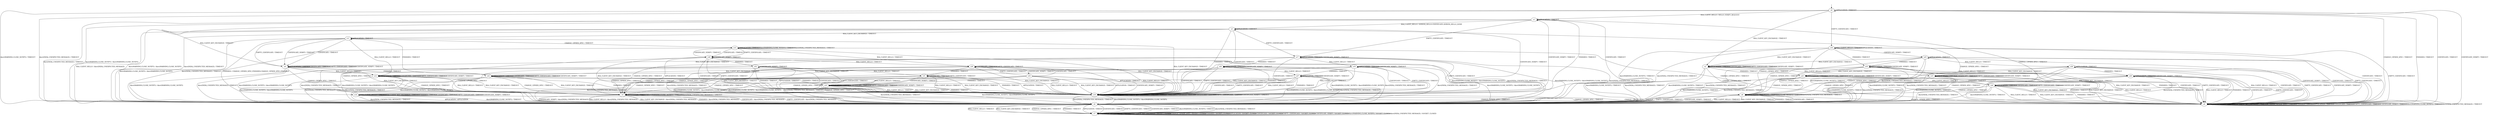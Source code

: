 digraph h10 {
s0 [label="s0"];
s1 [label="s1"];
s2 [label="s2"];
s6 [label="s6"];
s9 [label="s9"];
s16 [label="s16"];
s3 [label="s3"];
s4 [label="s4"];
s7 [label="s7"];
s8 [label="s8"];
s10 [label="s10"];
s15 [label="s15"];
s17 [label="s17"];
s18 [label="s18"];
s21 [label="s21"];
s25 [label="s25"];
s5 [label="s5"];
s11 [label="s11"];
s12 [label="s12"];
s19 [label="s19"];
s20 [label="s20"];
s22 [label="s22"];
s24 [label="s24"];
s26 [label="s26"];
s28 [label="s28"];
s13 [label="s13"];
s23 [label="s23"];
s27 [label="s27"];
s14 [label="s14"];
s29 [label="s29"];
s30 [label="s30"];
s31 [label="s31"];
s32 [label="s32"];
s33 [label="s33"];
s0 -> s1 [label="RSA_CLIENT_HELLO / HELLO_VERIFY_REQUEST"];
s0 -> s2 [label="RSA_CLIENT_KEY_EXCHANGE / TIMEOUT"];
s0 -> s9 [label="CHANGE_CIPHER_SPEC / TIMEOUT"];
s0 -> s9 [label="FINISHED / TIMEOUT"];
s0 -> s0 [label="APPLICATION / TIMEOUT"];
s0 -> s9 [label="CERTIFICATE / TIMEOUT"];
s0 -> s16 [label="EMPTY_CERTIFICATE / TIMEOUT"];
s0 -> s9 [label="CERTIFICATE_VERIFY / TIMEOUT"];
s0 -> s6 [label="Alert(WARNING,CLOSE_NOTIFY) / TIMEOUT"];
s0 -> s6 [label="Alert(FATAL,UNEXPECTED_MESSAGE) / TIMEOUT"];
s1 -> s3 [label="RSA_CLIENT_HELLO / SERVER_HELLO,CERTIFICATE,SERVER_HELLO_DONE"];
s1 -> s4 [label="RSA_CLIENT_KEY_EXCHANGE / TIMEOUT"];
s1 -> s9 [label="CHANGE_CIPHER_SPEC / TIMEOUT"];
s1 -> s10 [label="FINISHED / TIMEOUT"];
s1 -> s1 [label="APPLICATION / TIMEOUT"];
s1 -> s10 [label="CERTIFICATE / TIMEOUT"];
s1 -> s17 [label="EMPTY_CERTIFICATE / TIMEOUT"];
s1 -> s10 [label="CERTIFICATE_VERIFY / TIMEOUT"];
s1 -> s6 [label="Alert(WARNING,CLOSE_NOTIFY) / Alert(WARNING,CLOSE_NOTIFY)"];
s1 -> s6 [label="Alert(FATAL,UNEXPECTED_MESSAGE) / TIMEOUT"];
s2 -> s15 [label="RSA_CLIENT_HELLO / TIMEOUT"];
s2 -> s9 [label="RSA_CLIENT_KEY_EXCHANGE / TIMEOUT"];
s2 -> s8 [label="CHANGE_CIPHER_SPEC / TIMEOUT"];
s2 -> s21 [label="FINISHED / TIMEOUT"];
s2 -> s2 [label="APPLICATION / TIMEOUT"];
s2 -> s2 [label="CERTIFICATE / TIMEOUT"];
s2 -> s2 [label="EMPTY_CERTIFICATE / TIMEOUT"];
s2 -> s2 [label="CERTIFICATE_VERIFY / TIMEOUT"];
s2 -> s6 [label="Alert(WARNING,CLOSE_NOTIFY) / TIMEOUT"];
s2 -> s6 [label="Alert(FATAL,UNEXPECTED_MESSAGE) / TIMEOUT"];
s6 -> s7 [label="RSA_CLIENT_HELLO / TIMEOUT"];
s6 -> s7 [label="RSA_CLIENT_KEY_EXCHANGE / TIMEOUT"];
s6 -> s7 [label="CHANGE_CIPHER_SPEC / TIMEOUT"];
s6 -> s7 [label="FINISHED / TIMEOUT"];
s6 -> s7 [label="APPLICATION / TIMEOUT"];
s6 -> s7 [label="CERTIFICATE / TIMEOUT"];
s6 -> s7 [label="EMPTY_CERTIFICATE / TIMEOUT"];
s6 -> s7 [label="CERTIFICATE_VERIFY / TIMEOUT"];
s6 -> s7 [label="Alert(WARNING,CLOSE_NOTIFY) / TIMEOUT"];
s6 -> s7 [label="Alert(FATAL,UNEXPECTED_MESSAGE) / TIMEOUT"];
s9 -> s9 [label="RSA_CLIENT_HELLO / TIMEOUT"];
s9 -> s9 [label="RSA_CLIENT_KEY_EXCHANGE / TIMEOUT"];
s9 -> s9 [label="CHANGE_CIPHER_SPEC / TIMEOUT"];
s9 -> s9 [label="FINISHED / TIMEOUT"];
s9 -> s9 [label="APPLICATION / TIMEOUT"];
s9 -> s9 [label="CERTIFICATE / TIMEOUT"];
s9 -> s9 [label="EMPTY_CERTIFICATE / TIMEOUT"];
s9 -> s9 [label="CERTIFICATE_VERIFY / TIMEOUT"];
s9 -> s9 [label="Alert(WARNING,CLOSE_NOTIFY) / TIMEOUT"];
s9 -> s9 [label="Alert(FATAL,UNEXPECTED_MESSAGE) / TIMEOUT"];
s16 -> s16 [label="RSA_CLIENT_HELLO / TIMEOUT"];
s16 -> s2 [label="RSA_CLIENT_KEY_EXCHANGE / TIMEOUT"];
s16 -> s8 [label="CHANGE_CIPHER_SPEC / TIMEOUT"];
s16 -> s18 [label="FINISHED / TIMEOUT"];
s16 -> s16 [label="APPLICATION / TIMEOUT"];
s16 -> s9 [label="CERTIFICATE / TIMEOUT"];
s16 -> s9 [label="EMPTY_CERTIFICATE / TIMEOUT"];
s16 -> s25 [label="CERTIFICATE_VERIFY / TIMEOUT"];
s16 -> s6 [label="Alert(WARNING,CLOSE_NOTIFY) / TIMEOUT"];
s16 -> s6 [label="Alert(FATAL,UNEXPECTED_MESSAGE) / TIMEOUT"];
s3 -> s6 [label="RSA_CLIENT_HELLO / Alert(FATAL,UNEXPECTED_MESSAGE)"];
s3 -> s11 [label="RSA_CLIENT_KEY_EXCHANGE / TIMEOUT"];
s3 -> s9 [label="CHANGE_CIPHER_SPEC / TIMEOUT"];
s3 -> s10 [label="FINISHED / TIMEOUT"];
s3 -> s3 [label="APPLICATION / TIMEOUT"];
s3 -> s10 [label="CERTIFICATE / TIMEOUT"];
s3 -> s17 [label="EMPTY_CERTIFICATE / TIMEOUT"];
s3 -> s10 [label="CERTIFICATE_VERIFY / TIMEOUT"];
s3 -> s6 [label="Alert(WARNING,CLOSE_NOTIFY) / Alert(WARNING,CLOSE_NOTIFY)"];
s3 -> s6 [label="Alert(FATAL,UNEXPECTED_MESSAGE) / TIMEOUT"];
s4 -> s12 [label="RSA_CLIENT_HELLO / TIMEOUT"];
s4 -> s10 [label="RSA_CLIENT_KEY_EXCHANGE / TIMEOUT"];
s4 -> s5 [label="CHANGE_CIPHER_SPEC / TIMEOUT"];
s4 -> s22 [label="FINISHED / TIMEOUT"];
s4 -> s4 [label="APPLICATION / TIMEOUT"];
s4 -> s4 [label="CERTIFICATE / TIMEOUT"];
s4 -> s4 [label="EMPTY_CERTIFICATE / TIMEOUT"];
s4 -> s4 [label="CERTIFICATE_VERIFY / TIMEOUT"];
s4 -> s6 [label="Alert(WARNING,CLOSE_NOTIFY) / Alert(WARNING,CLOSE_NOTIFY)"];
s4 -> s6 [label="Alert(FATAL,UNEXPECTED_MESSAGE) / TIMEOUT"];
s7 -> s7 [label="RSA_CLIENT_HELLO / SOCKET_CLOSED"];
s7 -> s7 [label="RSA_CLIENT_KEY_EXCHANGE / SOCKET_CLOSED"];
s7 -> s7 [label="CHANGE_CIPHER_SPEC / SOCKET_CLOSED"];
s7 -> s7 [label="FINISHED / SOCKET_CLOSED"];
s7 -> s7 [label="APPLICATION / SOCKET_CLOSED"];
s7 -> s7 [label="CERTIFICATE / SOCKET_CLOSED"];
s7 -> s7 [label="EMPTY_CERTIFICATE / SOCKET_CLOSED"];
s7 -> s7 [label="CERTIFICATE_VERIFY / SOCKET_CLOSED"];
s7 -> s7 [label="Alert(WARNING,CLOSE_NOTIFY) / SOCKET_CLOSED"];
s7 -> s7 [label="Alert(FATAL,UNEXPECTED_MESSAGE) / SOCKET_CLOSED"];
s8 -> s6 [label="RSA_CLIENT_HELLO / TIMEOUT"];
s8 -> s6 [label="RSA_CLIENT_KEY_EXCHANGE / TIMEOUT"];
s8 -> s9 [label="CHANGE_CIPHER_SPEC / TIMEOUT"];
s8 -> s6 [label="FINISHED / TIMEOUT"];
s8 -> s8 [label="APPLICATION / TIMEOUT"];
s8 -> s6 [label="CERTIFICATE / TIMEOUT"];
s8 -> s6 [label="EMPTY_CERTIFICATE / TIMEOUT"];
s8 -> s6 [label="CERTIFICATE_VERIFY / TIMEOUT"];
s8 -> s8 [label="Alert(WARNING,CLOSE_NOTIFY) / TIMEOUT"];
s8 -> s8 [label="Alert(FATAL,UNEXPECTED_MESSAGE) / TIMEOUT"];
s10 -> s10 [label="RSA_CLIENT_HELLO / TIMEOUT"];
s10 -> s10 [label="RSA_CLIENT_KEY_EXCHANGE / TIMEOUT"];
s10 -> s9 [label="CHANGE_CIPHER_SPEC / TIMEOUT"];
s10 -> s10 [label="FINISHED / TIMEOUT"];
s10 -> s10 [label="APPLICATION / TIMEOUT"];
s10 -> s10 [label="CERTIFICATE / TIMEOUT"];
s10 -> s10 [label="EMPTY_CERTIFICATE / TIMEOUT"];
s10 -> s10 [label="CERTIFICATE_VERIFY / TIMEOUT"];
s10 -> s6 [label="Alert(WARNING,CLOSE_NOTIFY) / Alert(WARNING,CLOSE_NOTIFY)"];
s10 -> s6 [label="Alert(FATAL,UNEXPECTED_MESSAGE) / TIMEOUT"];
s15 -> s9 [label="RSA_CLIENT_HELLO / TIMEOUT"];
s15 -> s9 [label="RSA_CLIENT_KEY_EXCHANGE / TIMEOUT"];
s15 -> s8 [label="CHANGE_CIPHER_SPEC / TIMEOUT"];
s15 -> s24 [label="FINISHED / TIMEOUT"];
s15 -> s15 [label="APPLICATION / TIMEOUT"];
s15 -> s15 [label="CERTIFICATE / TIMEOUT"];
s15 -> s15 [label="EMPTY_CERTIFICATE / TIMEOUT"];
s15 -> s15 [label="CERTIFICATE_VERIFY / TIMEOUT"];
s15 -> s6 [label="Alert(WARNING,CLOSE_NOTIFY) / TIMEOUT"];
s15 -> s6 [label="Alert(FATAL,UNEXPECTED_MESSAGE) / TIMEOUT"];
s17 -> s19 [label="RSA_CLIENT_HELLO / TIMEOUT"];
s17 -> s4 [label="RSA_CLIENT_KEY_EXCHANGE / TIMEOUT"];
s17 -> s5 [label="CHANGE_CIPHER_SPEC / TIMEOUT"];
s17 -> s26 [label="FINISHED / TIMEOUT"];
s17 -> s17 [label="APPLICATION / TIMEOUT"];
s17 -> s10 [label="CERTIFICATE / TIMEOUT"];
s17 -> s10 [label="EMPTY_CERTIFICATE / TIMEOUT"];
s17 -> s17 [label="CERTIFICATE_VERIFY / TIMEOUT"];
s17 -> s6 [label="Alert(WARNING,CLOSE_NOTIFY) / Alert(WARNING,CLOSE_NOTIFY)"];
s17 -> s6 [label="Alert(FATAL,UNEXPECTED_MESSAGE) / TIMEOUT"];
s18 -> s20 [label="RSA_CLIENT_HELLO / TIMEOUT"];
s18 -> s21 [label="RSA_CLIENT_KEY_EXCHANGE / TIMEOUT"];
s18 -> s8 [label="CHANGE_CIPHER_SPEC / TIMEOUT"];
s18 -> s9 [label="FINISHED / TIMEOUT"];
s18 -> s18 [label="APPLICATION / TIMEOUT"];
s18 -> s9 [label="CERTIFICATE / TIMEOUT"];
s18 -> s9 [label="EMPTY_CERTIFICATE / TIMEOUT"];
s18 -> s18 [label="CERTIFICATE_VERIFY / TIMEOUT"];
s18 -> s6 [label="Alert(WARNING,CLOSE_NOTIFY) / TIMEOUT"];
s18 -> s6 [label="Alert(FATAL,UNEXPECTED_MESSAGE) / TIMEOUT"];
s21 -> s24 [label="RSA_CLIENT_HELLO / TIMEOUT"];
s21 -> s9 [label="RSA_CLIENT_KEY_EXCHANGE / TIMEOUT"];
s21 -> s8 [label="CHANGE_CIPHER_SPEC / TIMEOUT"];
s21 -> s9 [label="FINISHED / TIMEOUT"];
s21 -> s21 [label="APPLICATION / TIMEOUT"];
s21 -> s21 [label="CERTIFICATE / TIMEOUT"];
s21 -> s21 [label="EMPTY_CERTIFICATE / TIMEOUT"];
s21 -> s21 [label="CERTIFICATE_VERIFY / TIMEOUT"];
s21 -> s6 [label="Alert(WARNING,CLOSE_NOTIFY) / TIMEOUT"];
s21 -> s6 [label="Alert(FATAL,UNEXPECTED_MESSAGE) / TIMEOUT"];
s25 -> s28 [label="RSA_CLIENT_HELLO / TIMEOUT"];
s25 -> s2 [label="RSA_CLIENT_KEY_EXCHANGE / TIMEOUT"];
s25 -> s8 [label="CHANGE_CIPHER_SPEC / TIMEOUT"];
s25 -> s18 [label="FINISHED / TIMEOUT"];
s25 -> s25 [label="APPLICATION / TIMEOUT"];
s25 -> s9 [label="CERTIFICATE / TIMEOUT"];
s25 -> s9 [label="EMPTY_CERTIFICATE / TIMEOUT"];
s25 -> s9 [label="CERTIFICATE_VERIFY / TIMEOUT"];
s25 -> s6 [label="Alert(WARNING,CLOSE_NOTIFY) / TIMEOUT"];
s25 -> s6 [label="Alert(FATAL,UNEXPECTED_MESSAGE) / TIMEOUT"];
s5 -> s6 [label="RSA_CLIENT_HELLO / Alert(FATAL,UNEXPECTED_MESSAGE)"];
s5 -> s6 [label="RSA_CLIENT_KEY_EXCHANGE / Alert(FATAL,UNEXPECTED_MESSAGE)"];
s5 -> s9 [label="CHANGE_CIPHER_SPEC / TIMEOUT"];
s5 -> s6 [label="FINISHED / Alert(FATAL,UNEXPECTED_MESSAGE)"];
s5 -> s5 [label="APPLICATION / TIMEOUT"];
s5 -> s6 [label="CERTIFICATE / Alert(FATAL,UNEXPECTED_MESSAGE)"];
s5 -> s6 [label="EMPTY_CERTIFICATE / Alert(FATAL,UNEXPECTED_MESSAGE)"];
s5 -> s6 [label="CERTIFICATE_VERIFY / Alert(FATAL,UNEXPECTED_MESSAGE)"];
s5 -> s5 [label="Alert(WARNING,CLOSE_NOTIFY) / TIMEOUT"];
s5 -> s5 [label="Alert(FATAL,UNEXPECTED_MESSAGE) / TIMEOUT"];
s11 -> s12 [label="RSA_CLIENT_HELLO / TIMEOUT"];
s11 -> s10 [label="RSA_CLIENT_KEY_EXCHANGE / TIMEOUT"];
s11 -> s13 [label="CHANGE_CIPHER_SPEC / TIMEOUT"];
s11 -> s22 [label="FINISHED / TIMEOUT"];
s11 -> s11 [label="APPLICATION / TIMEOUT"];
s11 -> s4 [label="CERTIFICATE / TIMEOUT"];
s11 -> s4 [label="EMPTY_CERTIFICATE / TIMEOUT"];
s11 -> s4 [label="CERTIFICATE_VERIFY / TIMEOUT"];
s11 -> s6 [label="Alert(WARNING,CLOSE_NOTIFY) / Alert(WARNING,CLOSE_NOTIFY)"];
s11 -> s6 [label="Alert(FATAL,UNEXPECTED_MESSAGE) / TIMEOUT"];
s12 -> s10 [label="RSA_CLIENT_HELLO / TIMEOUT"];
s12 -> s10 [label="RSA_CLIENT_KEY_EXCHANGE / TIMEOUT"];
s12 -> s5 [label="CHANGE_CIPHER_SPEC / TIMEOUT"];
s12 -> s23 [label="FINISHED / TIMEOUT"];
s12 -> s12 [label="APPLICATION / TIMEOUT"];
s12 -> s12 [label="CERTIFICATE / TIMEOUT"];
s12 -> s12 [label="EMPTY_CERTIFICATE / TIMEOUT"];
s12 -> s12 [label="CERTIFICATE_VERIFY / TIMEOUT"];
s12 -> s6 [label="Alert(WARNING,CLOSE_NOTIFY) / Alert(WARNING,CLOSE_NOTIFY)"];
s12 -> s6 [label="Alert(FATAL,UNEXPECTED_MESSAGE) / TIMEOUT"];
s19 -> s10 [label="RSA_CLIENT_HELLO / TIMEOUT"];
s19 -> s12 [label="RSA_CLIENT_KEY_EXCHANGE / TIMEOUT"];
s19 -> s5 [label="CHANGE_CIPHER_SPEC / TIMEOUT"];
s19 -> s27 [label="FINISHED / TIMEOUT"];
s19 -> s19 [label="APPLICATION / TIMEOUT"];
s19 -> s10 [label="CERTIFICATE / TIMEOUT"];
s19 -> s10 [label="EMPTY_CERTIFICATE / TIMEOUT"];
s19 -> s19 [label="CERTIFICATE_VERIFY / TIMEOUT"];
s19 -> s6 [label="Alert(WARNING,CLOSE_NOTIFY) / Alert(WARNING,CLOSE_NOTIFY)"];
s19 -> s6 [label="Alert(FATAL,UNEXPECTED_MESSAGE) / TIMEOUT"];
s20 -> s9 [label="RSA_CLIENT_HELLO / TIMEOUT"];
s20 -> s24 [label="RSA_CLIENT_KEY_EXCHANGE / TIMEOUT"];
s20 -> s8 [label="CHANGE_CIPHER_SPEC / TIMEOUT"];
s20 -> s9 [label="FINISHED / TIMEOUT"];
s20 -> s20 [label="APPLICATION / TIMEOUT"];
s20 -> s9 [label="CERTIFICATE / TIMEOUT"];
s20 -> s9 [label="EMPTY_CERTIFICATE / TIMEOUT"];
s20 -> s20 [label="CERTIFICATE_VERIFY / TIMEOUT"];
s20 -> s6 [label="Alert(WARNING,CLOSE_NOTIFY) / TIMEOUT"];
s20 -> s6 [label="Alert(FATAL,UNEXPECTED_MESSAGE) / TIMEOUT"];
s22 -> s23 [label="RSA_CLIENT_HELLO / TIMEOUT"];
s22 -> s10 [label="RSA_CLIENT_KEY_EXCHANGE / TIMEOUT"];
s22 -> s5 [label="CHANGE_CIPHER_SPEC / TIMEOUT"];
s22 -> s10 [label="FINISHED / TIMEOUT"];
s22 -> s22 [label="APPLICATION / TIMEOUT"];
s22 -> s22 [label="CERTIFICATE / TIMEOUT"];
s22 -> s22 [label="EMPTY_CERTIFICATE / TIMEOUT"];
s22 -> s22 [label="CERTIFICATE_VERIFY / TIMEOUT"];
s22 -> s6 [label="Alert(WARNING,CLOSE_NOTIFY) / Alert(WARNING,CLOSE_NOTIFY)"];
s22 -> s6 [label="Alert(FATAL,UNEXPECTED_MESSAGE) / TIMEOUT"];
s24 -> s9 [label="RSA_CLIENT_HELLO / TIMEOUT"];
s24 -> s9 [label="RSA_CLIENT_KEY_EXCHANGE / TIMEOUT"];
s24 -> s8 [label="CHANGE_CIPHER_SPEC / TIMEOUT"];
s24 -> s9 [label="FINISHED / TIMEOUT"];
s24 -> s24 [label="APPLICATION / TIMEOUT"];
s24 -> s24 [label="CERTIFICATE / TIMEOUT"];
s24 -> s24 [label="EMPTY_CERTIFICATE / TIMEOUT"];
s24 -> s24 [label="CERTIFICATE_VERIFY / TIMEOUT"];
s24 -> s6 [label="Alert(WARNING,CLOSE_NOTIFY) / TIMEOUT"];
s24 -> s6 [label="Alert(FATAL,UNEXPECTED_MESSAGE) / TIMEOUT"];
s26 -> s27 [label="RSA_CLIENT_HELLO / TIMEOUT"];
s26 -> s22 [label="RSA_CLIENT_KEY_EXCHANGE / TIMEOUT"];
s26 -> s5 [label="CHANGE_CIPHER_SPEC / TIMEOUT"];
s26 -> s10 [label="FINISHED / TIMEOUT"];
s26 -> s26 [label="APPLICATION / TIMEOUT"];
s26 -> s10 [label="CERTIFICATE / TIMEOUT"];
s26 -> s10 [label="EMPTY_CERTIFICATE / TIMEOUT"];
s26 -> s26 [label="CERTIFICATE_VERIFY / TIMEOUT"];
s26 -> s6 [label="Alert(WARNING,CLOSE_NOTIFY) / Alert(WARNING,CLOSE_NOTIFY)"];
s26 -> s6 [label="Alert(FATAL,UNEXPECTED_MESSAGE) / TIMEOUT"];
s28 -> s9 [label="RSA_CLIENT_HELLO / TIMEOUT"];
s28 -> s15 [label="RSA_CLIENT_KEY_EXCHANGE / TIMEOUT"];
s28 -> s8 [label="CHANGE_CIPHER_SPEC / TIMEOUT"];
s28 -> s20 [label="FINISHED / TIMEOUT"];
s28 -> s28 [label="APPLICATION / TIMEOUT"];
s28 -> s9 [label="CERTIFICATE / TIMEOUT"];
s28 -> s9 [label="EMPTY_CERTIFICATE / TIMEOUT"];
s28 -> s9 [label="CERTIFICATE_VERIFY / TIMEOUT"];
s28 -> s6 [label="Alert(WARNING,CLOSE_NOTIFY) / TIMEOUT"];
s28 -> s6 [label="Alert(FATAL,UNEXPECTED_MESSAGE) / TIMEOUT"];
s13 -> s29 [label="RSA_CLIENT_HELLO / TIMEOUT"];
s13 -> s10 [label="RSA_CLIENT_KEY_EXCHANGE / TIMEOUT"];
s13 -> s9 [label="CHANGE_CIPHER_SPEC / TIMEOUT"];
s13 -> s14 [label="FINISHED / CHANGE_CIPHER_SPEC,FINISHED,CHANGE_CIPHER_SPEC,FINISHED"];
s13 -> s13 [label="APPLICATION / TIMEOUT"];
s13 -> s30 [label="CERTIFICATE / TIMEOUT"];
s13 -> s30 [label="EMPTY_CERTIFICATE / TIMEOUT"];
s13 -> s30 [label="CERTIFICATE_VERIFY / TIMEOUT"];
s13 -> s13 [label="Alert(WARNING,CLOSE_NOTIFY) / TIMEOUT"];
s13 -> s13 [label="Alert(FATAL,UNEXPECTED_MESSAGE) / TIMEOUT"];
s23 -> s10 [label="RSA_CLIENT_HELLO / TIMEOUT"];
s23 -> s10 [label="RSA_CLIENT_KEY_EXCHANGE / TIMEOUT"];
s23 -> s5 [label="CHANGE_CIPHER_SPEC / TIMEOUT"];
s23 -> s10 [label="FINISHED / TIMEOUT"];
s23 -> s23 [label="APPLICATION / TIMEOUT"];
s23 -> s23 [label="CERTIFICATE / TIMEOUT"];
s23 -> s23 [label="EMPTY_CERTIFICATE / TIMEOUT"];
s23 -> s23 [label="CERTIFICATE_VERIFY / TIMEOUT"];
s23 -> s6 [label="Alert(WARNING,CLOSE_NOTIFY) / Alert(WARNING,CLOSE_NOTIFY)"];
s23 -> s6 [label="Alert(FATAL,UNEXPECTED_MESSAGE) / TIMEOUT"];
s27 -> s10 [label="RSA_CLIENT_HELLO / TIMEOUT"];
s27 -> s23 [label="RSA_CLIENT_KEY_EXCHANGE / TIMEOUT"];
s27 -> s5 [label="CHANGE_CIPHER_SPEC / TIMEOUT"];
s27 -> s10 [label="FINISHED / TIMEOUT"];
s27 -> s27 [label="APPLICATION / TIMEOUT"];
s27 -> s10 [label="CERTIFICATE / TIMEOUT"];
s27 -> s10 [label="EMPTY_CERTIFICATE / TIMEOUT"];
s27 -> s27 [label="CERTIFICATE_VERIFY / TIMEOUT"];
s27 -> s6 [label="Alert(WARNING,CLOSE_NOTIFY) / Alert(WARNING,CLOSE_NOTIFY)"];
s27 -> s6 [label="Alert(FATAL,UNEXPECTED_MESSAGE) / TIMEOUT"];
s14 -> s14 [label="RSA_CLIENT_HELLO / TIMEOUT"];
s14 -> s14 [label="RSA_CLIENT_KEY_EXCHANGE / TIMEOUT"];
s14 -> s9 [label="CHANGE_CIPHER_SPEC / TIMEOUT"];
s14 -> s14 [label="FINISHED / TIMEOUT"];
s14 -> s6 [label="APPLICATION / APPLICATION"];
s14 -> s14 [label="CERTIFICATE / TIMEOUT"];
s14 -> s14 [label="EMPTY_CERTIFICATE / TIMEOUT"];
s14 -> s14 [label="CERTIFICATE_VERIFY / TIMEOUT"];
s14 -> s6 [label="Alert(WARNING,CLOSE_NOTIFY) / TIMEOUT"];
s14 -> s6 [label="Alert(FATAL,UNEXPECTED_MESSAGE) / TIMEOUT"];
s29 -> s10 [label="RSA_CLIENT_HELLO / TIMEOUT"];
s29 -> s10 [label="RSA_CLIENT_KEY_EXCHANGE / TIMEOUT"];
s29 -> s5 [label="CHANGE_CIPHER_SPEC / TIMEOUT"];
s29 -> s31 [label="FINISHED / TIMEOUT"];
s29 -> s10 [label="APPLICATION / TIMEOUT"];
s29 -> s29 [label="CERTIFICATE / TIMEOUT"];
s29 -> s29 [label="EMPTY_CERTIFICATE / TIMEOUT"];
s29 -> s33 [label="CERTIFICATE_VERIFY / TIMEOUT"];
s29 -> s6 [label="Alert(WARNING,CLOSE_NOTIFY) / Alert(WARNING,CLOSE_NOTIFY)"];
s29 -> s6 [label="Alert(FATAL,UNEXPECTED_MESSAGE) / TIMEOUT"];
s30 -> s29 [label="RSA_CLIENT_HELLO / TIMEOUT"];
s30 -> s10 [label="RSA_CLIENT_KEY_EXCHANGE / TIMEOUT"];
s30 -> s5 [label="CHANGE_CIPHER_SPEC / TIMEOUT"];
s30 -> s32 [label="FINISHED / TIMEOUT"];
s30 -> s10 [label="APPLICATION / TIMEOUT"];
s30 -> s10 [label="CERTIFICATE / TIMEOUT"];
s30 -> s10 [label="EMPTY_CERTIFICATE / TIMEOUT"];
s30 -> s30 [label="CERTIFICATE_VERIFY / TIMEOUT"];
s30 -> s6 [label="Alert(WARNING,CLOSE_NOTIFY) / Alert(WARNING,CLOSE_NOTIFY)"];
s30 -> s6 [label="Alert(FATAL,UNEXPECTED_MESSAGE) / TIMEOUT"];
s31 -> s10 [label="RSA_CLIENT_HELLO / TIMEOUT"];
s31 -> s10 [label="RSA_CLIENT_KEY_EXCHANGE / TIMEOUT"];
s31 -> s5 [label="CHANGE_CIPHER_SPEC / TIMEOUT"];
s31 -> s10 [label="FINISHED / TIMEOUT"];
s31 -> s10 [label="APPLICATION / TIMEOUT"];
s31 -> s31 [label="CERTIFICATE / TIMEOUT"];
s31 -> s31 [label="EMPTY_CERTIFICATE / TIMEOUT"];
s31 -> s23 [label="CERTIFICATE_VERIFY / TIMEOUT"];
s31 -> s6 [label="Alert(WARNING,CLOSE_NOTIFY) / Alert(WARNING,CLOSE_NOTIFY)"];
s31 -> s6 [label="Alert(FATAL,UNEXPECTED_MESSAGE) / TIMEOUT"];
s32 -> s31 [label="RSA_CLIENT_HELLO / TIMEOUT"];
s32 -> s10 [label="RSA_CLIENT_KEY_EXCHANGE / TIMEOUT"];
s32 -> s5 [label="CHANGE_CIPHER_SPEC / TIMEOUT"];
s32 -> s10 [label="FINISHED / TIMEOUT"];
s32 -> s10 [label="APPLICATION / TIMEOUT"];
s32 -> s10 [label="CERTIFICATE / TIMEOUT"];
s32 -> s10 [label="EMPTY_CERTIFICATE / TIMEOUT"];
s32 -> s32 [label="CERTIFICATE_VERIFY / TIMEOUT"];
s32 -> s6 [label="Alert(WARNING,CLOSE_NOTIFY) / Alert(WARNING,CLOSE_NOTIFY)"];
s32 -> s6 [label="Alert(FATAL,UNEXPECTED_MESSAGE) / TIMEOUT"];
s33 -> s10 [label="RSA_CLIENT_HELLO / TIMEOUT"];
s33 -> s10 [label="RSA_CLIENT_KEY_EXCHANGE / TIMEOUT"];
s33 -> s5 [label="CHANGE_CIPHER_SPEC / TIMEOUT"];
s33 -> s23 [label="FINISHED / TIMEOUT"];
s33 -> s10 [label="APPLICATION / TIMEOUT"];
s33 -> s29 [label="CERTIFICATE / TIMEOUT"];
s33 -> s29 [label="EMPTY_CERTIFICATE / TIMEOUT"];
s33 -> s10 [label="CERTIFICATE_VERIFY / TIMEOUT"];
s33 -> s6 [label="Alert(WARNING,CLOSE_NOTIFY) / Alert(WARNING,CLOSE_NOTIFY)"];
s33 -> s6 [label="Alert(FATAL,UNEXPECTED_MESSAGE) / TIMEOUT"];
__start0 [shape=none, label=""];
__start0 -> s0 [label=""];
}

